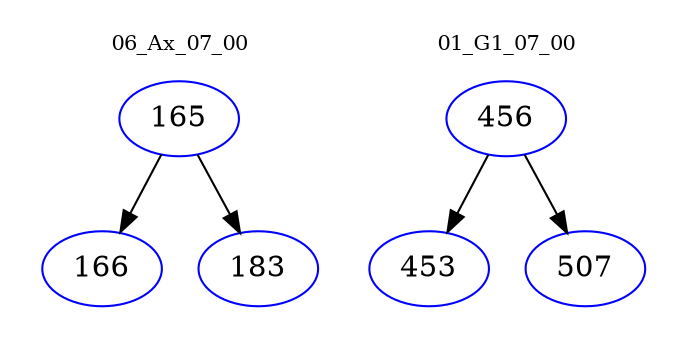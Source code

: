 digraph{
subgraph cluster_0 {
color = white
label = "06_Ax_07_00";
fontsize=10;
T0_165 [label="165", color="blue"]
T0_165 -> T0_166 [color="black"]
T0_166 [label="166", color="blue"]
T0_165 -> T0_183 [color="black"]
T0_183 [label="183", color="blue"]
}
subgraph cluster_1 {
color = white
label = "01_G1_07_00";
fontsize=10;
T1_456 [label="456", color="blue"]
T1_456 -> T1_453 [color="black"]
T1_453 [label="453", color="blue"]
T1_456 -> T1_507 [color="black"]
T1_507 [label="507", color="blue"]
}
}
